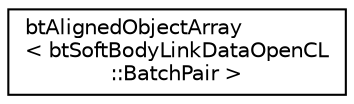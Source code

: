 digraph "Graphical Class Hierarchy"
{
  edge [fontname="Helvetica",fontsize="10",labelfontname="Helvetica",labelfontsize="10"];
  node [fontname="Helvetica",fontsize="10",shape=record];
  rankdir="LR";
  Node1 [label="btAlignedObjectArray\l\< btSoftBodyLinkDataOpenCL\l::BatchPair \>",height=0.2,width=0.4,color="black", fillcolor="white", style="filled",URL="$classbt_aligned_object_array.html"];
}
